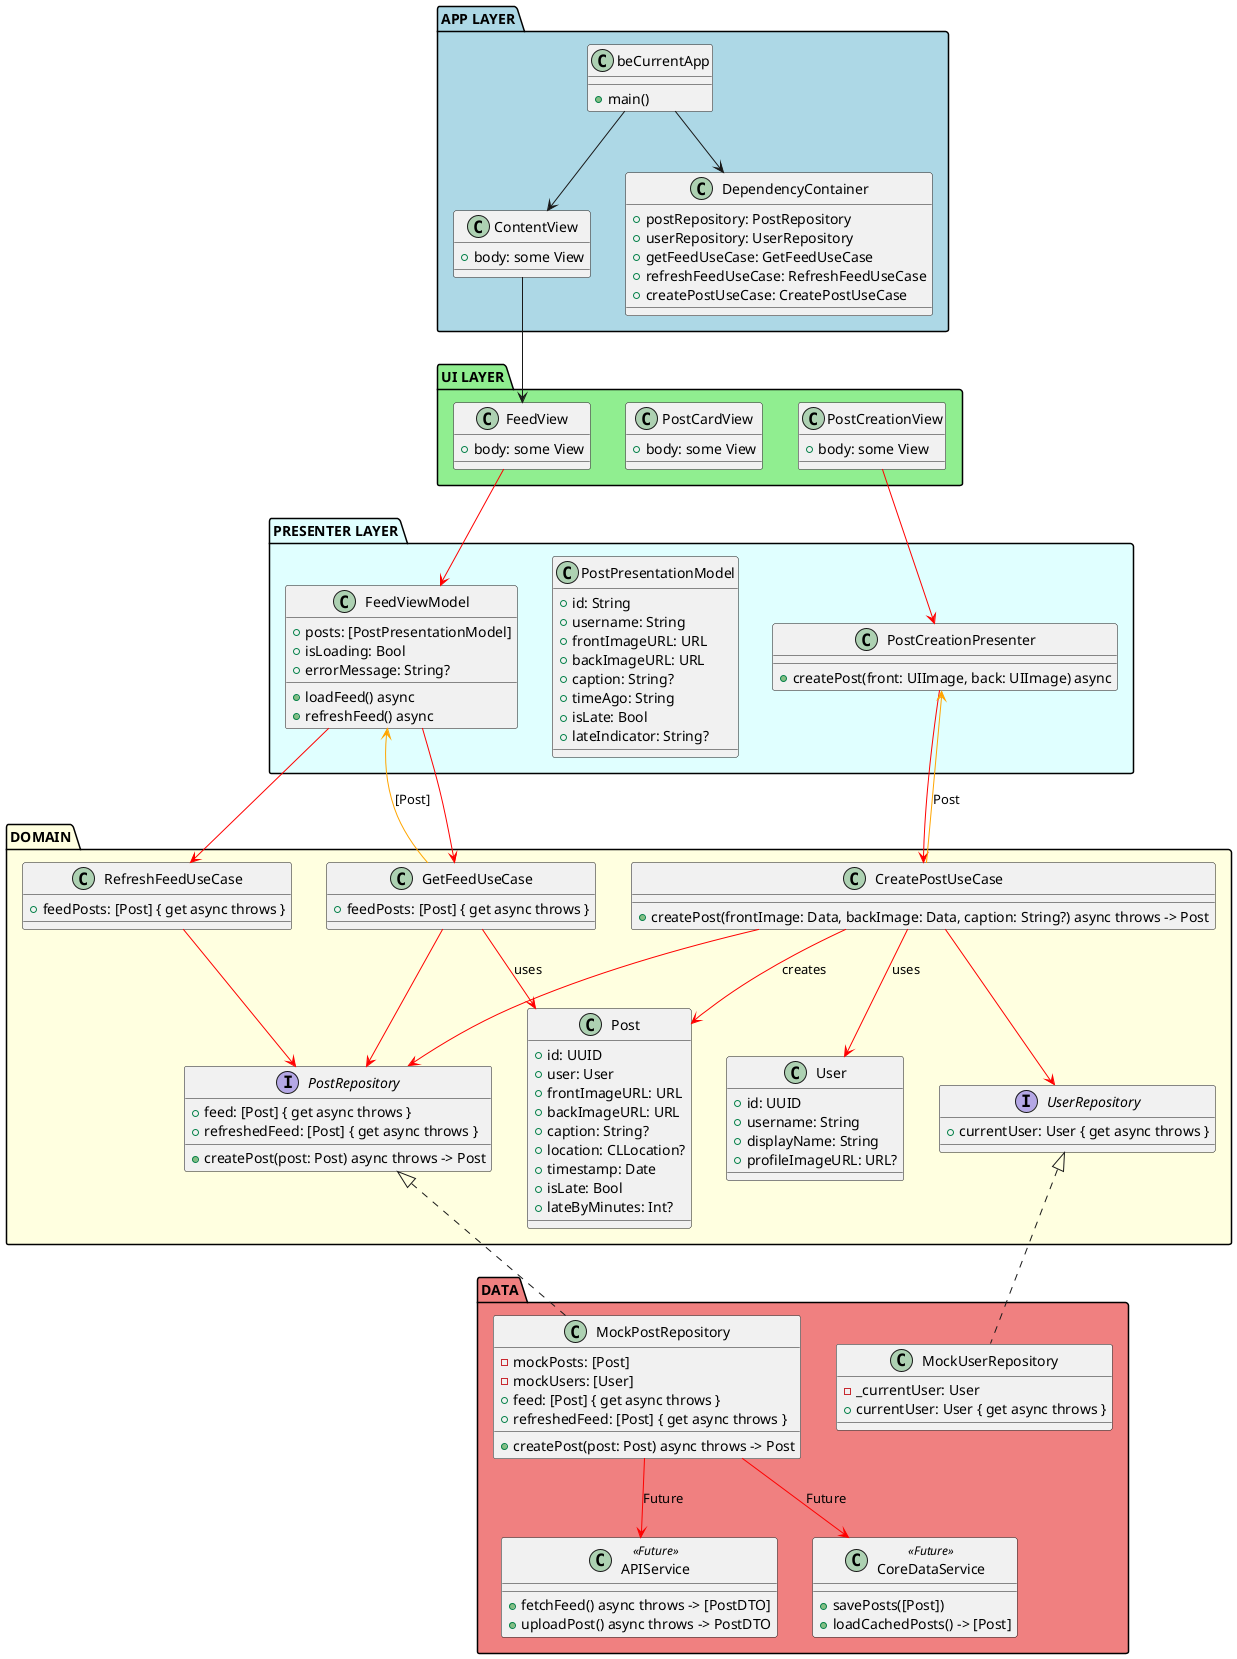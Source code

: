 @startuml beCurrent - Clean Architecture (Walking Skeleton v1)

package "UI LAYER" #lightgreen {
  class FeedView {
    + body: some View
  }
  
  class PostCardView {
    + body: some View
  }
  
  class PostCreationView {
    + body: some View
  }
}

package "PRESENTER LAYER" #lightcyan {
  class FeedViewModel { 
    + posts: [PostPresentationModel]
    + isLoading: Bool
    + errorMessage: String?
    + loadFeed() async
    + refreshFeed() async
  }
  
  class PostPresentationModel {
    + id: String
    + username: String
    + frontImageURL: URL
    + backImageURL: URL
    + caption: String?
    + timeAgo: String
    + isLate: Bool
    + lateIndicator: String?
  }
  
  class PostCreationPresenter {
    + createPost(front: UIImage, back: UIImage) async
  }
}

package "DOMAIN" #lightyellow {
  class Post {
    + id: UUID
    + user: User
    + frontImageURL: URL
    + backImageURL: URL
    + caption: String?
    + location: CLLocation?
    + timestamp: Date
    + isLate: Bool
    + lateByMinutes: Int?
  }
  
  class User {
    + id: UUID
    + username: String
    + displayName: String
    + profileImageURL: URL?
  }
  
  class GetFeedUseCase {
    + feedPosts: [Post] { get async throws }
  }
  
  class CreatePostUseCase {
    + createPost(frontImage: Data, backImage: Data, caption: String?) async throws -> Post
  }
  
  class RefreshFeedUseCase {
    + feedPosts: [Post] { get async throws }
  }
  
  interface PostRepository {
    + feed: [Post] { get async throws }
    + createPost(post: Post) async throws -> Post
    + refreshedFeed: [Post] { get async throws }
  }
  
  interface UserRepository {
    + currentUser: User { get async throws }
  }
}

package "DATA" #lightcoral {
  class MockPostRepository {
    - mockPosts: [Post]
    - mockUsers: [User]
    + feed: [Post] { get async throws }
    + createPost(post: Post) async throws -> Post
    + refreshedFeed: [Post] { get async throws }
  }
  
  class MockUserRepository {
    - _currentUser: User
    + currentUser: User { get async throws }
  }
  
  class APIService <<Future>> {
    + fetchFeed() async throws -> [PostDTO]
    + uploadPost() async throws -> PostDTO
  }
  
  class CoreDataService <<Future>> {
    + savePosts([Post])
    + loadCachedPosts() -> [Post]
  }
}

package "APP LAYER" #lightblue {
  class beCurrentApp {
    + main()
  }
  
  class ContentView {
    + body: some View
  }
  
  class DependencyContainer {
    + postRepository: PostRepository
    + userRepository: UserRepository
    + getFeedUseCase: GetFeedUseCase
    + refreshFeedUseCase: RefreshFeedUseCase
    + createPostUseCase: CreatePostUseCase
  }
}

FeedView -[#red]-> FeedViewModel
PostCreationView -[#red]-> PostCreationPresenter

FeedViewModel -[#red]-> GetFeedUseCase
FeedViewModel -[#red]-> RefreshFeedUseCase
PostCreationPresenter -[#red]-> CreatePostUseCase

GetFeedUseCase -[#red]-> PostRepository
CreatePostUseCase -[#red]-> PostRepository
CreatePostUseCase -[#red]-> UserRepository
RefreshFeedUseCase -[#red]-> PostRepository

FeedViewModel <-[#orange]- GetFeedUseCase : [Post]
PostCreationPresenter <-[#orange]- CreatePostUseCase : Post

PostRepository <|.. MockPostRepository
UserRepository <|.. MockUserRepository

MockPostRepository -[#red]-> APIService : Future
MockPostRepository -[#red]-> CoreDataService : Future

GetFeedUseCase -[#red]-> Post : uses
CreatePostUseCase -[#red]-> Post : creates
CreatePostUseCase -[#red]-> User : uses

beCurrentApp --> ContentView
beCurrentApp --> DependencyContainer
ContentView --> FeedView

@enduml
